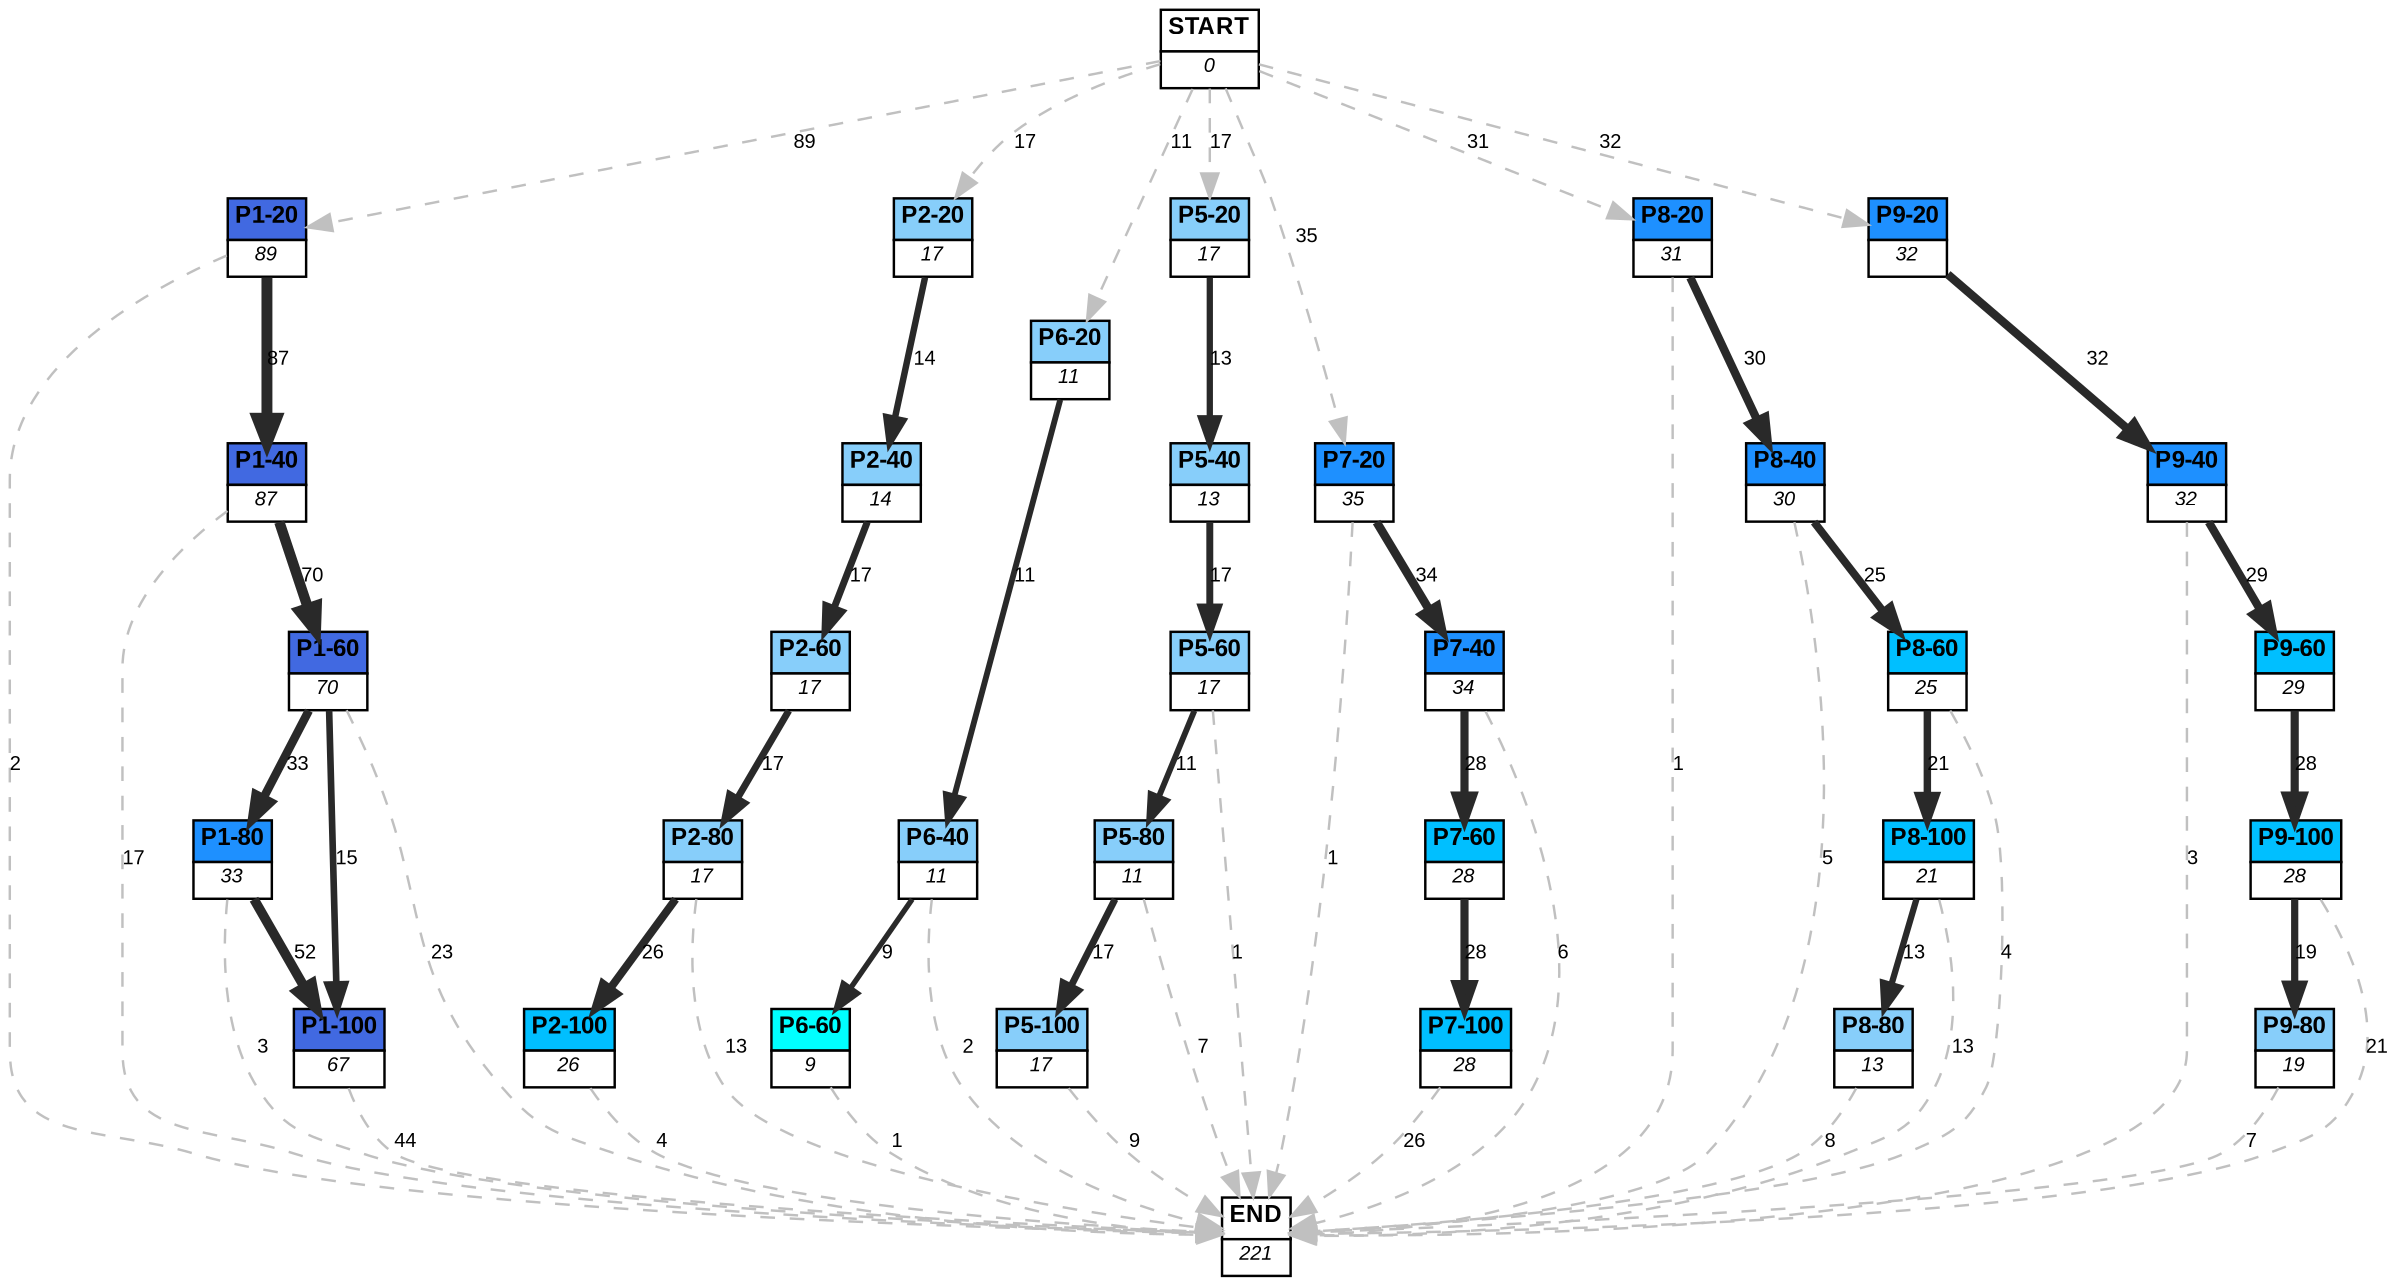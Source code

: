 digraph graphname {
	dpi = 150
	size="16,11!";
	margin = 0;
"P1-20" [shape=plain, label=<<table border="0" cellborder="1" cellspacing="0"><tr><td bgcolor="royalblue"><FONT face="Arial" POINT-SIZE="10"><b>P1-20</b></FONT></td></tr><tr><td bgcolor="white"><FONT face="Arial" POINT-SIZE="8"><i>89</i></FONT></td></tr></table>>]
"P1-40" [shape=plain, label=<<table border="0" cellborder="1" cellspacing="0"><tr><td bgcolor="royalblue"><FONT face="Arial" POINT-SIZE="10"><b>P1-40</b></FONT></td></tr><tr><td bgcolor="white"><FONT face="Arial" POINT-SIZE="8"><i>87</i></FONT></td></tr></table>>]
"P1-60" [shape=plain, label=<<table border="0" cellborder="1" cellspacing="0"><tr><td bgcolor="royalblue"><FONT face="Arial" POINT-SIZE="10"><b>P1-60</b></FONT></td></tr><tr><td bgcolor="white"><FONT face="Arial" POINT-SIZE="8"><i>70</i></FONT></td></tr></table>>]
"P1-80" [shape=plain, label=<<table border="0" cellborder="1" cellspacing="0"><tr><td bgcolor="dodgerblue"><FONT face="Arial" POINT-SIZE="10"><b>P1-80</b></FONT></td></tr><tr><td bgcolor="white"><FONT face="Arial" POINT-SIZE="8"><i>33</i></FONT></td></tr></table>>]
"P1-100" [shape=plain, label=<<table border="0" cellborder="1" cellspacing="0"><tr><td bgcolor="royalblue"><FONT face="Arial" POINT-SIZE="10"><b>P1-100</b></FONT></td></tr><tr><td bgcolor="white"><FONT face="Arial" POINT-SIZE="8"><i>67</i></FONT></td></tr></table>>]
"P2-20" [shape=plain, label=<<table border="0" cellborder="1" cellspacing="0"><tr><td bgcolor="lightskyblue"><FONT face="Arial" POINT-SIZE="10"><b>P2-20</b></FONT></td></tr><tr><td bgcolor="white"><FONT face="Arial" POINT-SIZE="8"><i>17</i></FONT></td></tr></table>>]
"P2-40" [shape=plain, label=<<table border="0" cellborder="1" cellspacing="0"><tr><td bgcolor="lightskyblue"><FONT face="Arial" POINT-SIZE="10"><b>P2-40</b></FONT></td></tr><tr><td bgcolor="white"><FONT face="Arial" POINT-SIZE="8"><i>14</i></FONT></td></tr></table>>]
"P2-60" [shape=plain, label=<<table border="0" cellborder="1" cellspacing="0"><tr><td bgcolor="lightskyblue"><FONT face="Arial" POINT-SIZE="10"><b>P2-60</b></FONT></td></tr><tr><td bgcolor="white"><FONT face="Arial" POINT-SIZE="8"><i>17</i></FONT></td></tr></table>>]
"P2-80" [shape=plain, label=<<table border="0" cellborder="1" cellspacing="0"><tr><td bgcolor="lightskyblue"><FONT face="Arial" POINT-SIZE="10"><b>P2-80</b></FONT></td></tr><tr><td bgcolor="white"><FONT face="Arial" POINT-SIZE="8"><i>17</i></FONT></td></tr></table>>]
"P2-100" [shape=plain, label=<<table border="0" cellborder="1" cellspacing="0"><tr><td bgcolor="deepskyblue"><FONT face="Arial" POINT-SIZE="10"><b>P2-100</b></FONT></td></tr><tr><td bgcolor="white"><FONT face="Arial" POINT-SIZE="8"><i>26</i></FONT></td></tr></table>>]
"P6-20" [shape=plain, label=<<table border="0" cellborder="1" cellspacing="0"><tr><td bgcolor="lightskyblue"><FONT face="Arial" POINT-SIZE="10"><b>P6-20</b></FONT></td></tr><tr><td bgcolor="white"><FONT face="Arial" POINT-SIZE="8"><i>11</i></FONT></td></tr></table>>]
"P6-40" [shape=plain, label=<<table border="0" cellborder="1" cellspacing="0"><tr><td bgcolor="lightskyblue"><FONT face="Arial" POINT-SIZE="10"><b>P6-40</b></FONT></td></tr><tr><td bgcolor="white"><FONT face="Arial" POINT-SIZE="8"><i>11</i></FONT></td></tr></table>>]
"P6-60" [shape=plain, label=<<table border="0" cellborder="1" cellspacing="0"><tr><td bgcolor="aqua"><FONT face="Arial" POINT-SIZE="10"><b>P6-60</b></FONT></td></tr><tr><td bgcolor="white"><FONT face="Arial" POINT-SIZE="8"><i>9</i></FONT></td></tr></table>>]
"P5-20" [shape=plain, label=<<table border="0" cellborder="1" cellspacing="0"><tr><td bgcolor="lightskyblue"><FONT face="Arial" POINT-SIZE="10"><b>P5-20</b></FONT></td></tr><tr><td bgcolor="white"><FONT face="Arial" POINT-SIZE="8"><i>17</i></FONT></td></tr></table>>]
"P5-60" [shape=plain, label=<<table border="0" cellborder="1" cellspacing="0"><tr><td bgcolor="lightskyblue"><FONT face="Arial" POINT-SIZE="10"><b>P5-60</b></FONT></td></tr><tr><td bgcolor="white"><FONT face="Arial" POINT-SIZE="8"><i>17</i></FONT></td></tr></table>>]
"P5-40" [shape=plain, label=<<table border="0" cellborder="1" cellspacing="0"><tr><td bgcolor="lightskyblue"><FONT face="Arial" POINT-SIZE="10"><b>P5-40</b></FONT></td></tr><tr><td bgcolor="white"><FONT face="Arial" POINT-SIZE="8"><i>13</i></FONT></td></tr></table>>]
"P5-80" [shape=plain, label=<<table border="0" cellborder="1" cellspacing="0"><tr><td bgcolor="lightskyblue"><FONT face="Arial" POINT-SIZE="10"><b>P5-80</b></FONT></td></tr><tr><td bgcolor="white"><FONT face="Arial" POINT-SIZE="8"><i>11</i></FONT></td></tr></table>>]
"P5-100" [shape=plain, label=<<table border="0" cellborder="1" cellspacing="0"><tr><td bgcolor="lightskyblue"><FONT face="Arial" POINT-SIZE="10"><b>P5-100</b></FONT></td></tr><tr><td bgcolor="white"><FONT face="Arial" POINT-SIZE="8"><i>17</i></FONT></td></tr></table>>]
"P7-20" [shape=plain, label=<<table border="0" cellborder="1" cellspacing="0"><tr><td bgcolor="dodgerblue"><FONT face="Arial" POINT-SIZE="10"><b>P7-20</b></FONT></td></tr><tr><td bgcolor="white"><FONT face="Arial" POINT-SIZE="8"><i>35</i></FONT></td></tr></table>>]
"P7-40" [shape=plain, label=<<table border="0" cellborder="1" cellspacing="0"><tr><td bgcolor="dodgerblue"><FONT face="Arial" POINT-SIZE="10"><b>P7-40</b></FONT></td></tr><tr><td bgcolor="white"><FONT face="Arial" POINT-SIZE="8"><i>34</i></FONT></td></tr></table>>]
"P7-60" [shape=plain, label=<<table border="0" cellborder="1" cellspacing="0"><tr><td bgcolor="deepskyblue"><FONT face="Arial" POINT-SIZE="10"><b>P7-60</b></FONT></td></tr><tr><td bgcolor="white"><FONT face="Arial" POINT-SIZE="8"><i>28</i></FONT></td></tr></table>>]
"P7-100" [shape=plain, label=<<table border="0" cellborder="1" cellspacing="0"><tr><td bgcolor="deepskyblue"><FONT face="Arial" POINT-SIZE="10"><b>P7-100</b></FONT></td></tr><tr><td bgcolor="white"><FONT face="Arial" POINT-SIZE="8"><i>28</i></FONT></td></tr></table>>]
"P8-20" [shape=plain, label=<<table border="0" cellborder="1" cellspacing="0"><tr><td bgcolor="dodgerblue"><FONT face="Arial" POINT-SIZE="10"><b>P8-20</b></FONT></td></tr><tr><td bgcolor="white"><FONT face="Arial" POINT-SIZE="8"><i>31</i></FONT></td></tr></table>>]
"P8-40" [shape=plain, label=<<table border="0" cellborder="1" cellspacing="0"><tr><td bgcolor="dodgerblue"><FONT face="Arial" POINT-SIZE="10"><b>P8-40</b></FONT></td></tr><tr><td bgcolor="white"><FONT face="Arial" POINT-SIZE="8"><i>30</i></FONT></td></tr></table>>]
"P8-60" [shape=plain, label=<<table border="0" cellborder="1" cellspacing="0"><tr><td bgcolor="deepskyblue"><FONT face="Arial" POINT-SIZE="10"><b>P8-60</b></FONT></td></tr><tr><td bgcolor="white"><FONT face="Arial" POINT-SIZE="8"><i>25</i></FONT></td></tr></table>>]
"P8-100" [shape=plain, label=<<table border="0" cellborder="1" cellspacing="0"><tr><td bgcolor="deepskyblue"><FONT face="Arial" POINT-SIZE="10"><b>P8-100</b></FONT></td></tr><tr><td bgcolor="white"><FONT face="Arial" POINT-SIZE="8"><i>21</i></FONT></td></tr></table>>]
"P9-20" [shape=plain, label=<<table border="0" cellborder="1" cellspacing="0"><tr><td bgcolor="dodgerblue"><FONT face="Arial" POINT-SIZE="10"><b>P9-20</b></FONT></td></tr><tr><td bgcolor="white"><FONT face="Arial" POINT-SIZE="8"><i>32</i></FONT></td></tr></table>>]
"P9-40" [shape=plain, label=<<table border="0" cellborder="1" cellspacing="0"><tr><td bgcolor="dodgerblue"><FONT face="Arial" POINT-SIZE="10"><b>P9-40</b></FONT></td></tr><tr><td bgcolor="white"><FONT face="Arial" POINT-SIZE="8"><i>32</i></FONT></td></tr></table>>]
"P9-60" [shape=plain, label=<<table border="0" cellborder="1" cellspacing="0"><tr><td bgcolor="deepskyblue"><FONT face="Arial" POINT-SIZE="10"><b>P9-60</b></FONT></td></tr><tr><td bgcolor="white"><FONT face="Arial" POINT-SIZE="8"><i>29</i></FONT></td></tr></table>>]
"P9-100" [shape=plain, label=<<table border="0" cellborder="1" cellspacing="0"><tr><td bgcolor="deepskyblue"><FONT face="Arial" POINT-SIZE="10"><b>P9-100</b></FONT></td></tr><tr><td bgcolor="white"><FONT face="Arial" POINT-SIZE="8"><i>28</i></FONT></td></tr></table>>]
"P8-80" [shape=plain, label=<<table border="0" cellborder="1" cellspacing="0"><tr><td bgcolor="lightskyblue"><FONT face="Arial" POINT-SIZE="10"><b>P8-80</b></FONT></td></tr><tr><td bgcolor="white"><FONT face="Arial" POINT-SIZE="8"><i>13</i></FONT></td></tr></table>>]
"P9-80" [shape=plain, label=<<table border="0" cellborder="1" cellspacing="0"><tr><td bgcolor="lightskyblue"><FONT face="Arial" POINT-SIZE="10"><b>P9-80</b></FONT></td></tr><tr><td bgcolor="white"><FONT face="Arial" POINT-SIZE="8"><i>19</i></FONT></td></tr></table>>]
"START" [shape=plain, label=<<table border="0" cellborder="1" cellspacing="0"><tr><td bgcolor="white"><FONT face="Arial" POINT-SIZE="10"><b>START</b></FONT></td></tr><tr><td bgcolor="white"><FONT face="Arial" POINT-SIZE="8"><i>0</i></FONT></td></tr></table>>]
"END" [shape=plain, label=<<table border="0" cellborder="1" cellspacing="0"><tr><td bgcolor="white"><FONT face="Arial" POINT-SIZE="10"><b>END</b></FONT></td></tr><tr><td bgcolor="white"><FONT face="Arial" POINT-SIZE="8"><i>221</i></FONT></td></tr></table>>]
"P1-20" -> "P1-40" [ color=grey16 penwidth = "4.465908118654584"label ="87" labelfloat=false fontname="Arial" fontsize=8]
"P1-20" -> "END" [ style = dashed color=grey label ="2" labelfloat=false fontname="Arial" fontsize=8]
"P1-40" -> "P1-60" [ color=grey16 penwidth = "4.248495242049359"label ="70" labelfloat=false fontname="Arial" fontsize=8]
"P1-40" -> "END" [ style = dashed color=grey label ="17" labelfloat=false fontname="Arial" fontsize=8]
"P1-60" -> "P1-80" [ color=grey16 penwidth = "3.4965075614664802"label ="33" labelfloat=false fontname="Arial" fontsize=8]
"P1-60" -> "P1-100" [ color=grey16 penwidth = "2.70805020110221"label ="15" labelfloat=false fontname="Arial" fontsize=8]
"P1-60" -> "END" [ style = dashed color=grey label ="23" labelfloat=false fontname="Arial" fontsize=8]
"P1-80" -> "P1-100" [ color=grey16 penwidth = "3.9512437185814275"label ="52" labelfloat=false fontname="Arial" fontsize=8]
"P1-80" -> "END" [ style = dashed color=grey label ="3" labelfloat=false fontname="Arial" fontsize=8]
"P1-100" -> "END" [ style = dashed color=grey label ="44" labelfloat=false fontname="Arial" fontsize=8]
"P2-20" -> "P2-40" [ color=grey16 penwidth = "2.6390573296152584"label ="14" labelfloat=false fontname="Arial" fontsize=8]
"P2-40" -> "P2-60" [ color=grey16 penwidth = "2.833213344056216"label ="17" labelfloat=false fontname="Arial" fontsize=8]
"P2-60" -> "P2-80" [ color=grey16 penwidth = "2.833213344056216"label ="17" labelfloat=false fontname="Arial" fontsize=8]
"P2-80" -> "P2-100" [ color=grey16 penwidth = "3.258096538021482"label ="26" labelfloat=false fontname="Arial" fontsize=8]
"P2-80" -> "END" [ style = dashed color=grey label ="13" labelfloat=false fontname="Arial" fontsize=8]
"P2-100" -> "END" [ style = dashed color=grey label ="4" labelfloat=false fontname="Arial" fontsize=8]
"P6-20" -> "P6-40" [ color=grey16 penwidth = "2.3978952727983707"label ="11" labelfloat=false fontname="Arial" fontsize=8]
"P6-40" -> "P6-60" [ color=grey16 penwidth = "2.1972245773362196"label ="9" labelfloat=false fontname="Arial" fontsize=8]
"P6-40" -> "END" [ style = dashed color=grey label ="2" labelfloat=false fontname="Arial" fontsize=8]
"P6-60" -> "END" [ style = dashed color=grey label ="1" labelfloat=false fontname="Arial" fontsize=8]
"P5-20" -> "P5-40" [ color=grey16 penwidth = "2.5649493574615367"label ="13" labelfloat=false fontname="Arial" fontsize=8]
"P5-60" -> "P5-80" [ color=grey16 penwidth = "2.3978952727983707"label ="11" labelfloat=false fontname="Arial" fontsize=8]
"P5-60" -> "END" [ style = dashed color=grey label ="1" labelfloat=false fontname="Arial" fontsize=8]
"P5-40" -> "P5-60" [ color=grey16 penwidth = "2.833213344056216"label ="17" labelfloat=false fontname="Arial" fontsize=8]
"P5-80" -> "P5-100" [ color=grey16 penwidth = "2.833213344056216"label ="17" labelfloat=false fontname="Arial" fontsize=8]
"P5-80" -> "END" [ style = dashed color=grey label ="7" labelfloat=false fontname="Arial" fontsize=8]
"P5-100" -> "END" [ style = dashed color=grey label ="9" labelfloat=false fontname="Arial" fontsize=8]
"P7-20" -> "P7-40" [ color=grey16 penwidth = "3.5263605246161616"label ="34" labelfloat=false fontname="Arial" fontsize=8]
"P7-20" -> "END" [ style = dashed color=grey label ="1" labelfloat=false fontname="Arial" fontsize=8]
"P7-40" -> "P7-60" [ color=grey16 penwidth = "3.332204510175204"label ="28" labelfloat=false fontname="Arial" fontsize=8]
"P7-40" -> "END" [ style = dashed color=grey label ="6" labelfloat=false fontname="Arial" fontsize=8]
"P7-60" -> "P7-100" [ color=grey16 penwidth = "3.332204510175204"label ="28" labelfloat=false fontname="Arial" fontsize=8]
"P7-100" -> "END" [ style = dashed color=grey label ="26" labelfloat=false fontname="Arial" fontsize=8]
"P8-20" -> "P8-40" [ color=grey16 penwidth = "3.4011973816621555"label ="30" labelfloat=false fontname="Arial" fontsize=8]
"P8-20" -> "END" [ style = dashed color=grey label ="1" labelfloat=false fontname="Arial" fontsize=8]
"P8-40" -> "P8-60" [ color=grey16 penwidth = "3.2188758248682006"label ="25" labelfloat=false fontname="Arial" fontsize=8]
"P8-40" -> "END" [ style = dashed color=grey label ="5" labelfloat=false fontname="Arial" fontsize=8]
"P8-60" -> "P8-100" [ color=grey16 penwidth = "3.044522437723423"label ="21" labelfloat=false fontname="Arial" fontsize=8]
"P8-60" -> "END" [ style = dashed color=grey label ="4" labelfloat=false fontname="Arial" fontsize=8]
"P8-100" -> "P8-80" [ color=grey16 penwidth = "2.5649493574615367"label ="13" labelfloat=false fontname="Arial" fontsize=8]
"P8-100" -> "END" [ style = dashed color=grey label ="13" labelfloat=false fontname="Arial" fontsize=8]
"P9-20" -> "P9-40" [ color=grey16 penwidth = "3.4657359027997265"label ="32" labelfloat=false fontname="Arial" fontsize=8]
"P9-40" -> "P9-60" [ color=grey16 penwidth = "3.367295829986474"label ="29" labelfloat=false fontname="Arial" fontsize=8]
"P9-40" -> "END" [ style = dashed color=grey label ="3" labelfloat=false fontname="Arial" fontsize=8]
"P9-60" -> "P9-100" [ color=grey16 penwidth = "3.332204510175204"label ="28" labelfloat=false fontname="Arial" fontsize=8]
"P9-100" -> "P9-80" [ color=grey16 penwidth = "2.9444389791664403"label ="19" labelfloat=false fontname="Arial" fontsize=8]
"P9-100" -> "END" [ style = dashed color=grey label ="21" labelfloat=false fontname="Arial" fontsize=8]
"P8-80" -> "END" [ style = dashed color=grey label ="8" labelfloat=false fontname="Arial" fontsize=8]
"P9-80" -> "END" [ style = dashed color=grey label ="7" labelfloat=false fontname="Arial" fontsize=8]
"START" -> "P1-20" [ style = dashed color=grey label ="89" labelfloat=false fontname="Arial" fontsize=8]
"START" -> "P2-20" [ style = dashed color=grey label ="17" labelfloat=false fontname="Arial" fontsize=8]
"START" -> "P6-20" [ style = dashed color=grey label ="11" labelfloat=false fontname="Arial" fontsize=8]
"START" -> "P5-20" [ style = dashed color=grey label ="17" labelfloat=false fontname="Arial" fontsize=8]
"START" -> "P7-20" [ style = dashed color=grey label ="35" labelfloat=false fontname="Arial" fontsize=8]
"START" -> "P8-20" [ style = dashed color=grey label ="31" labelfloat=false fontname="Arial" fontsize=8]
"START" -> "P9-20" [ style = dashed color=grey label ="32" labelfloat=false fontname="Arial" fontsize=8]
}